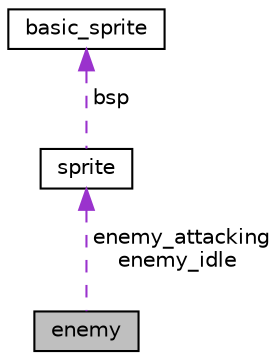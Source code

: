 digraph "enemy"
{
 // LATEX_PDF_SIZE
  edge [fontname="Helvetica",fontsize="10",labelfontname="Helvetica",labelfontsize="10"];
  node [fontname="Helvetica",fontsize="10",shape=record];
  Node1 [label="enemy",height=0.2,width=0.4,color="black", fillcolor="grey75", style="filled", fontcolor="black",tooltip=" "];
  Node2 -> Node1 [dir="back",color="darkorchid3",fontsize="10",style="dashed",label=" enemy_attacking\nenemy_idle" ,fontname="Helvetica"];
  Node2 [label="sprite",height=0.2,width=0.4,color="black", fillcolor="white", style="filled",URL="$structsprite.html",tooltip="Basic sprite that contains a xpm map and offset values to center it."];
  Node3 -> Node2 [dir="back",color="darkorchid3",fontsize="10",style="dashed",label=" bsp" ,fontname="Helvetica"];
  Node3 [label="basic_sprite",height=0.2,width=0.4,color="black", fillcolor="white", style="filled",URL="$structbasic__sprite.html",tooltip="Basic sprite that contains a xpm map and offset values to center it."];
}
